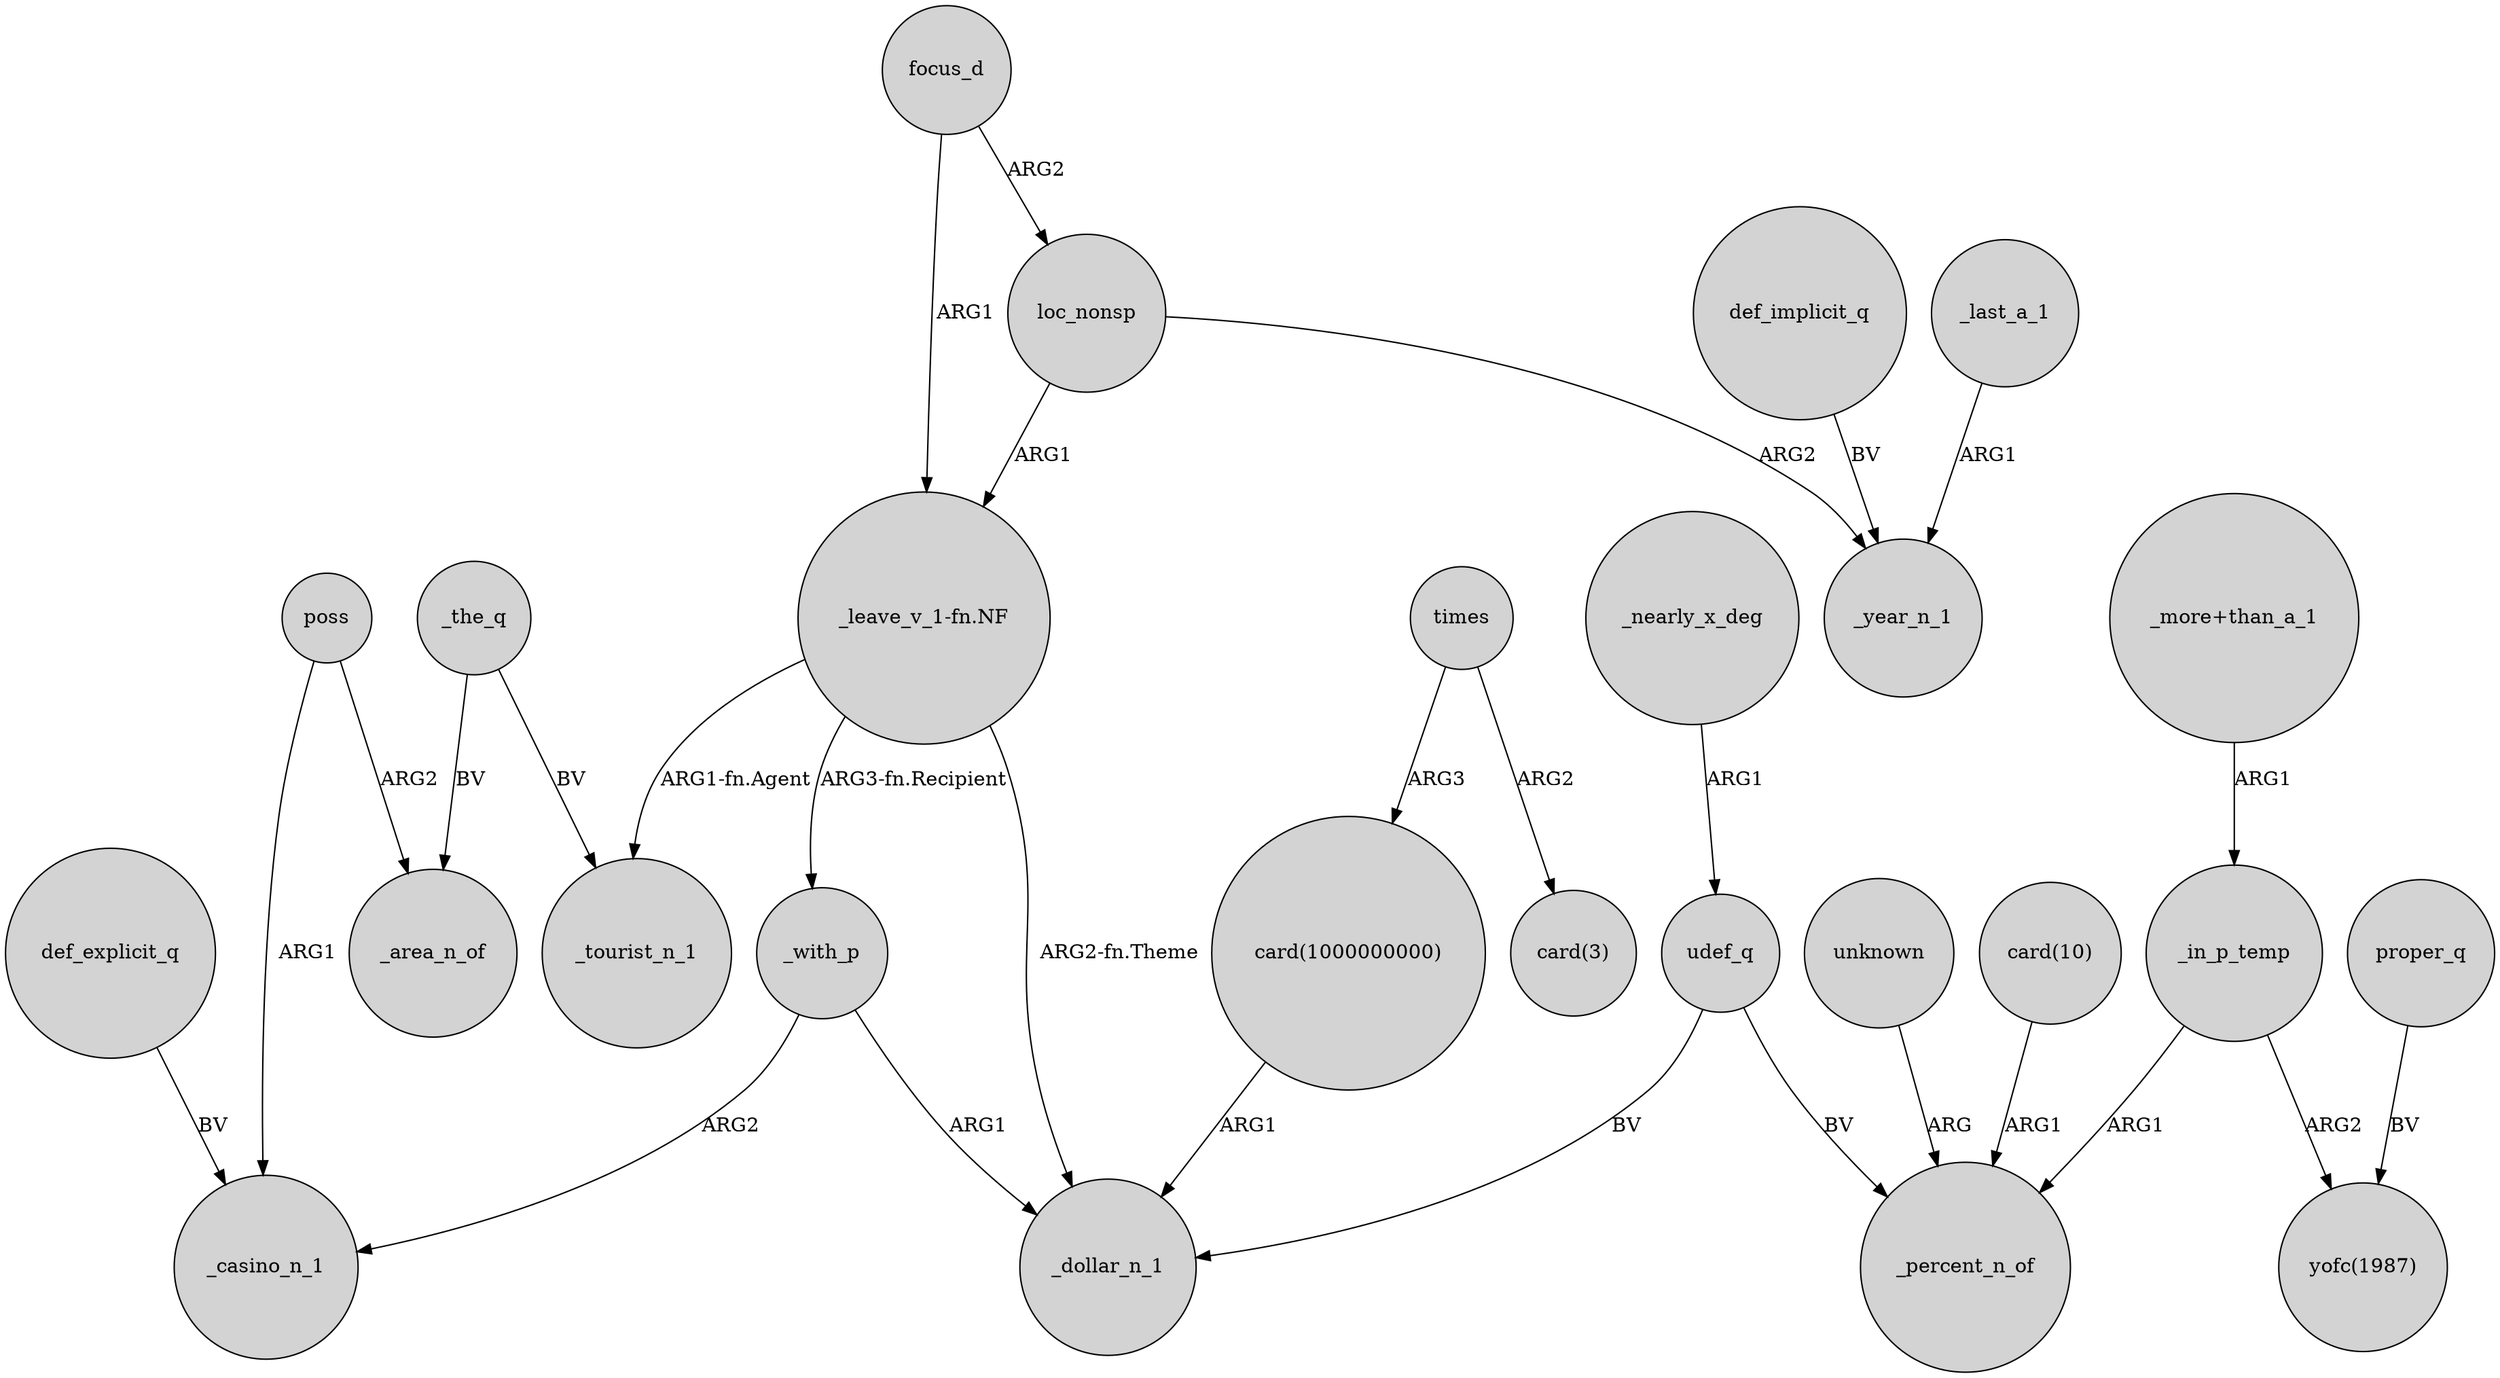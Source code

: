 digraph {
	node [shape=circle style=filled]
	poss -> _casino_n_1 [label=ARG1]
	focus_d -> loc_nonsp [label=ARG2]
	_in_p_temp -> "yofc(1987)" [label=ARG2]
	poss -> _area_n_of [label=ARG2]
	def_implicit_q -> _year_n_1 [label=BV]
	_in_p_temp -> _percent_n_of [label=ARG1]
	"_leave_v_1-fn.NF" -> _tourist_n_1 [label="ARG1-fn.Agent"]
	_the_q -> _tourist_n_1 [label=BV]
	"_more+than_a_1" -> _in_p_temp [label=ARG1]
	times -> "card(1000000000)" [label=ARG3]
	unknown -> _percent_n_of [label=ARG]
	"card(10)" -> _percent_n_of [label=ARG1]
	"_leave_v_1-fn.NF" -> _with_p [label="ARG3-fn.Recipient"]
	loc_nonsp -> _year_n_1 [label=ARG2]
	_nearly_x_deg -> udef_q [label=ARG1]
	_last_a_1 -> _year_n_1 [label=ARG1]
	def_explicit_q -> _casino_n_1 [label=BV]
	_the_q -> _area_n_of [label=BV]
	_with_p -> _dollar_n_1 [label=ARG1]
	proper_q -> "yofc(1987)" [label=BV]
	times -> "card(3)" [label=ARG2]
	udef_q -> _dollar_n_1 [label=BV]
	udef_q -> _percent_n_of [label=BV]
	"card(1000000000)" -> _dollar_n_1 [label=ARG1]
	focus_d -> "_leave_v_1-fn.NF" [label=ARG1]
	loc_nonsp -> "_leave_v_1-fn.NF" [label=ARG1]
	_with_p -> _casino_n_1 [label=ARG2]
	"_leave_v_1-fn.NF" -> _dollar_n_1 [label="ARG2-fn.Theme"]
}
